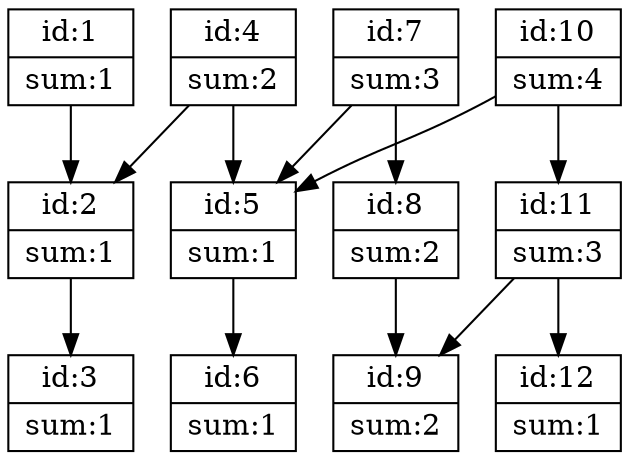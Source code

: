 digraph cheer {
  node [ shape =record ];
  "1" [ pos = "3,-1!", label = "{id:1|sum:1}" ];
  "2" [ pos = "2,-2!", label = "{id:2|sum:1}" ];
  "3" [ pos = "2.5,-3!", label = "{id:3|sum:1}" ];
  "4" [ pos = "5,-1!", label = "{id:4|sum:2}" ];
  "5" [ pos = "6,-2!", label = "{id:5|sum:1}" ];
  "6" [ pos = "6.5,-3!", label = "{id:6|sum:1}" ];
  "7" [ pos = "9.5,-1!", label = "{id:7|sum:3}" ];
  "8" [ pos = "8.5,-2!", label = "{id:8|sum:2}" ];
  "9" [ pos = "9,-3!", label = "{id:9|sum:2}" ];
  "10" [ pos = "12.5,-1!", label = "{id:10|sum:4}" ];
  "11" [ pos = "11.5,-2!", label = "{id:11|sum:3}" ];
  "12" [ pos = "11,-3!", label = "{id:12|sum:1}" ];
  "1" -> "2";
  "2" -> "3";
  "4" -> "2";
  "4" -> "5";
  "5" -> "6";
  "7" -> "8";
  "7" -> "5";
  "8" -> "9";
  "10" -> "11";
  "10" -> "5";
  "11" -> "12";
  "11" -> "9";
}
